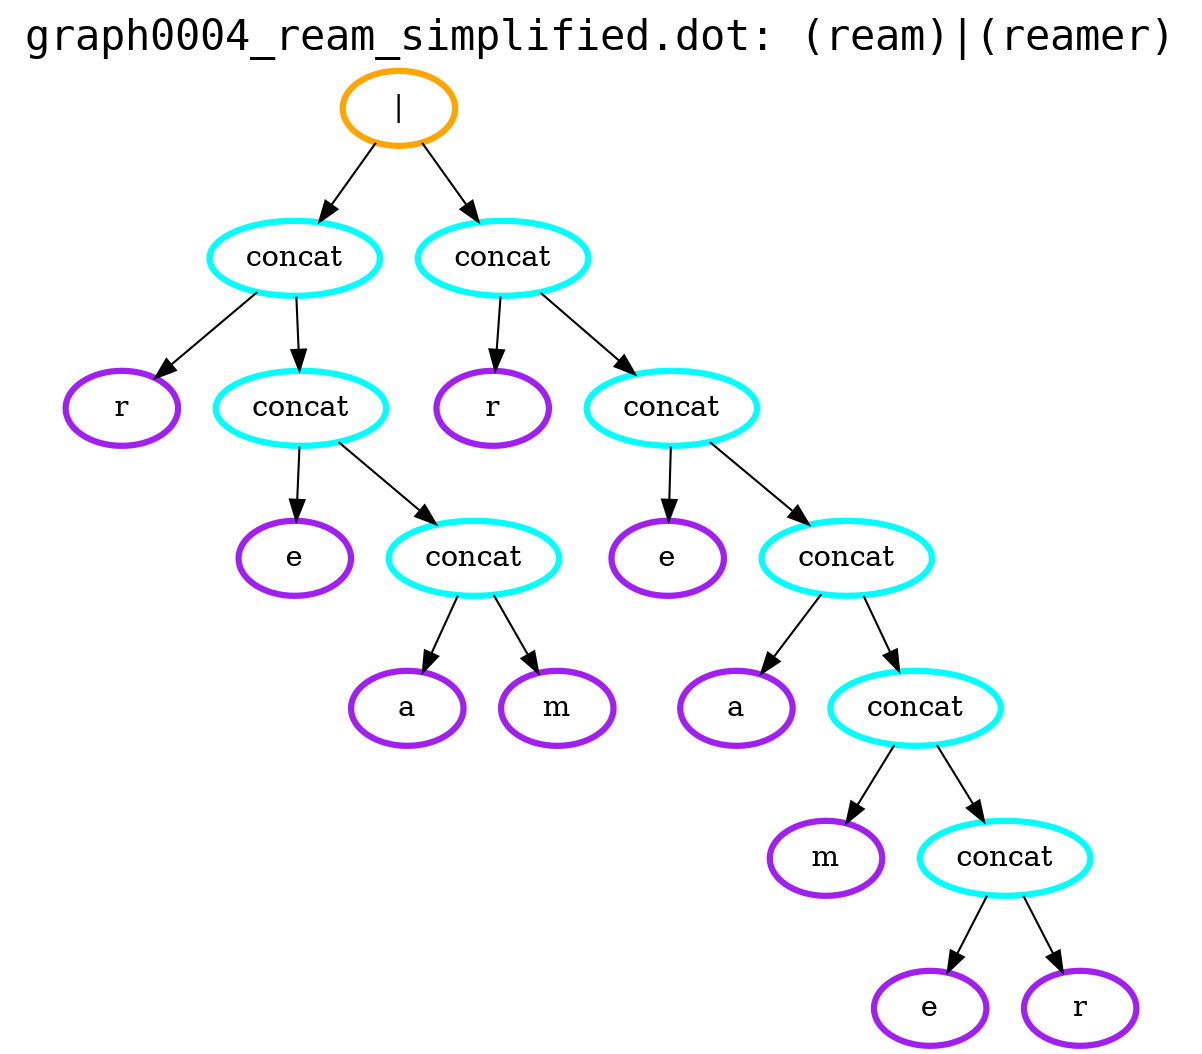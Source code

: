 digraph G {
  labelloc="t";
  label="graph0004_ream_simplified.dot: (ream)|(reamer)";
  fontsize=20;
  fontname="Courier";
  klgaaurslmrbgkpvajpgudhfwzxzta [label="|", color="orange", penwidth=3];
  klgaaurslmrbgkpvajpgudhfwzxzta -> xlqnhwhlwtpwjzqsuidqdwlhpufwzh;
  xlqnhwhlwtpwjzqsuidqdwlhpufwzh [label="concat", color="cyan", penwidth=3];
  xlqnhwhlwtpwjzqsuidqdwlhpufwzh -> wugsbrwnzdxnyqtumywmlxhameydba;
  wugsbrwnzdxnyqtumywmlxhameydba [label="r", color="purple", penwidth=3];
  xlqnhwhlwtpwjzqsuidqdwlhpufwzh -> czxawslecgurmvazhbspwlcnwxtaxz;
  czxawslecgurmvazhbspwlcnwxtaxz [label="concat", color="cyan", penwidth=3];
  czxawslecgurmvazhbspwlcnwxtaxz -> sguahohpcgxvmthmkudfpbizrvwaxl;
  sguahohpcgxvmthmkudfpbizrvwaxl [label="e", color="purple", penwidth=3];
  czxawslecgurmvazhbspwlcnwxtaxz -> zwtgwndgrymoxavulxqcivocdfxvlo;
  zwtgwndgrymoxavulxqcivocdfxvlo [label="concat", color="cyan", penwidth=3];
  zwtgwndgrymoxavulxqcivocdfxvlo -> fisagfocrirecssmlxjjbrtvloxgrx;
  fisagfocrirecssmlxjjbrtvloxgrx [label="a", color="purple", penwidth=3];
  zwtgwndgrymoxavulxqcivocdfxvlo -> clgpwkmlbuxznrypbihqtaxtglylkm;
  clgpwkmlbuxznrypbihqtaxtglylkm [label="m", color="purple", penwidth=3];
  klgaaurslmrbgkpvajpgudhfwzxzta -> xkkdhplqfocpvuvwfguwwmjgvrwpzt;
  xkkdhplqfocpvuvwfguwwmjgvrwpzt [label="concat", color="cyan", penwidth=3];
  xkkdhplqfocpvuvwfguwwmjgvrwpzt -> lvkyawdildyicshhhgeoodzbgyrjcw;
  lvkyawdildyicshhhgeoodzbgyrjcw [label="r", color="purple", penwidth=3];
  xkkdhplqfocpvuvwfguwwmjgvrwpzt -> cdkgwvwpiktmatulfiajarciobzwpn;
  cdkgwvwpiktmatulfiajarciobzwpn [label="concat", color="cyan", penwidth=3];
  cdkgwvwpiktmatulfiajarciobzwpn -> toflscpfvjvfqkkvmyjfyiczxpmocn;
  toflscpfvjvfqkkvmyjfyiczxpmocn [label="e", color="purple", penwidth=3];
  cdkgwvwpiktmatulfiajarciobzwpn -> hwcvepgljatvcdtdqepengjhclscfp;
  hwcvepgljatvcdtdqepengjhclscfp [label="concat", color="cyan", penwidth=3];
  hwcvepgljatvcdtdqepengjhclscfp -> pnjegedygdsuwkbwakqhdghrflujbh;
  pnjegedygdsuwkbwakqhdghrflujbh [label="a", color="purple", penwidth=3];
  hwcvepgljatvcdtdqepengjhclscfp -> qxwgttnvgntmqzhzylwtrnqadjtlfc;
  qxwgttnvgntmqzhzylwtrnqadjtlfc [label="concat", color="cyan", penwidth=3];
  qxwgttnvgntmqzhzylwtrnqadjtlfc -> mxfgwskespoxetmisjsjmvfgznezsp;
  mxfgwskespoxetmisjsjmvfgznezsp [label="m", color="purple", penwidth=3];
  qxwgttnvgntmqzhzylwtrnqadjtlfc -> ugslqiiqsglbwkvdsesricgngqsnua;
  ugslqiiqsglbwkvdsesricgngqsnua [label="concat", color="cyan", penwidth=3];
  ugslqiiqsglbwkvdsesricgngqsnua -> aepbnyqrcdztwcixzmkkcwwaxdkeit;
  aepbnyqrcdztwcixzmkkcwwaxdkeit [label="e", color="purple", penwidth=3];
  ugslqiiqsglbwkvdsesricgngqsnua -> zzxtutvgcmmnwdqzbchyxeomsiqgoh;
  zzxtutvgcmmnwdqzbchyxeomsiqgoh [label="r", color="purple", penwidth=3];
}
